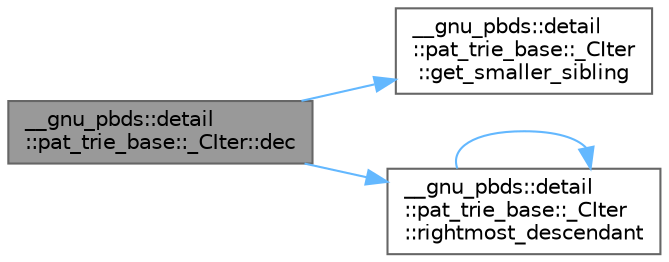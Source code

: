 digraph "__gnu_pbds::detail::pat_trie_base::_CIter::dec"
{
 // LATEX_PDF_SIZE
  bgcolor="transparent";
  edge [fontname=Helvetica,fontsize=10,labelfontname=Helvetica,labelfontsize=10];
  node [fontname=Helvetica,fontsize=10,shape=box,height=0.2,width=0.4];
  rankdir="LR";
  Node1 [id="Node000001",label="__gnu_pbds::detail\l::pat_trie_base::_CIter::dec",height=0.2,width=0.4,color="gray40", fillcolor="grey60", style="filled", fontcolor="black",tooltip=" "];
  Node1 -> Node2 [id="edge7_Node000001_Node000002",color="steelblue1",style="solid",tooltip=" "];
  Node2 [id="Node000002",label="__gnu_pbds::detail\l::pat_trie_base::_CIter\l::get_smaller_sibling",height=0.2,width=0.4,color="grey40", fillcolor="white", style="filled",URL="$class____gnu__pbds_1_1detail_1_1pat__trie__base_1_1___c_iter.html#a1c8fa591bd26018d57cc8c810baeeb64",tooltip=" "];
  Node1 -> Node3 [id="edge8_Node000001_Node000003",color="steelblue1",style="solid",tooltip=" "];
  Node3 [id="Node000003",label="__gnu_pbds::detail\l::pat_trie_base::_CIter\l::rightmost_descendant",height=0.2,width=0.4,color="grey40", fillcolor="white", style="filled",URL="$class____gnu__pbds_1_1detail_1_1pat__trie__base_1_1___c_iter.html#ac1beb35e1420d4e70c4db7716d923782",tooltip=" "];
  Node3 -> Node3 [id="edge9_Node000003_Node000003",color="steelblue1",style="solid",tooltip=" "];
}
